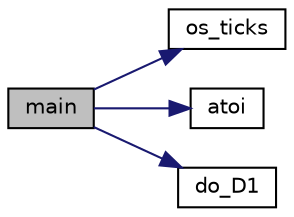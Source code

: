 digraph "main"
{
  edge [fontname="Helvetica",fontsize="10",labelfontname="Helvetica",labelfontsize="10"];
  node [fontname="Helvetica",fontsize="10",shape=record];
  rankdir="LR";
  Node3 [label="main",height=0.2,width=0.4,color="black", fillcolor="grey75", style="filled", fontcolor="black"];
  Node3 -> Node4 [color="midnightblue",fontsize="10",style="solid",fontname="Helvetica"];
  Node4 [label="os_ticks",height=0.2,width=0.4,color="black", fillcolor="white", style="filled",URL="$d5/db4/io__and__os_8h.html#a3da6d2b09e35d569adb7101dffcb5224"];
  Node3 -> Node5 [color="midnightblue",fontsize="10",style="solid",fontname="Helvetica"];
  Node5 [label="atoi",height=0.2,width=0.4,color="black", fillcolor="white", style="filled",URL="$d9/d60/discreta_8h.html#ad0ac71cbcb495289e474437d6b7d7fac"];
  Node3 -> Node6 [color="midnightblue",fontsize="10",style="solid",fontname="Helvetica"];
  Node6 [label="do_D1",height=0.2,width=0.4,color="black", fillcolor="white", style="filled",URL="$da/d82/cayley_8_c.html#ac84dce67d54642a237f0ff351076a0d9"];
}
